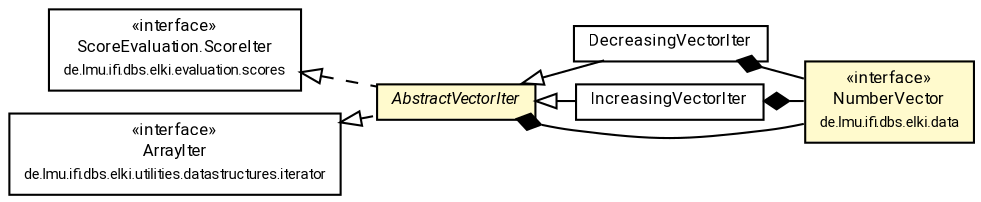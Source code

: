 #!/usr/local/bin/dot
#
# Class diagram 
# Generated by UMLGraph version R5_7_2-60-g0e99a6 (http://www.spinellis.gr/umlgraph/)
#

digraph G {
	graph [fontnames="svg"]
	edge [fontname="Roboto",fontsize=7,labelfontname="Roboto",labelfontsize=7,color="black"];
	node [fontname="Roboto",fontcolor="black",fontsize=8,shape=plaintext,margin=0,width=0,height=0];
	nodesep=0.15;
	ranksep=0.25;
	rankdir=LR;
	// de.lmu.ifi.dbs.elki.evaluation.scores.ScoreEvaluation.ScoreIter
	c1416772 [label=<<table title="de.lmu.ifi.dbs.elki.evaluation.scores.ScoreEvaluation.ScoreIter" border="0" cellborder="1" cellspacing="0" cellpadding="2" href="../ScoreEvaluation.ScoreIter.html" target="_parent">
		<tr><td><table border="0" cellspacing="0" cellpadding="1">
		<tr><td align="center" balign="center"> &#171;interface&#187; </td></tr>
		<tr><td align="center" balign="center"> <font face="Roboto">ScoreEvaluation.ScoreIter</font> </td></tr>
		<tr><td align="center" balign="center"> <font face="Roboto" point-size="7.0">de.lmu.ifi.dbs.elki.evaluation.scores</font> </td></tr>
		</table></td></tr>
		</table>>, URL="../ScoreEvaluation.ScoreIter.html"];
	// de.lmu.ifi.dbs.elki.evaluation.scores.adapter.DecreasingVectorIter
	c1416776 [label=<<table title="de.lmu.ifi.dbs.elki.evaluation.scores.adapter.DecreasingVectorIter" border="0" cellborder="1" cellspacing="0" cellpadding="2" href="DecreasingVectorIter.html" target="_parent">
		<tr><td><table border="0" cellspacing="0" cellpadding="1">
		<tr><td align="center" balign="center"> <font face="Roboto">DecreasingVectorIter</font> </td></tr>
		</table></td></tr>
		</table>>, URL="DecreasingVectorIter.html"];
	// de.lmu.ifi.dbs.elki.evaluation.scores.adapter.IncreasingVectorIter
	c1416781 [label=<<table title="de.lmu.ifi.dbs.elki.evaluation.scores.adapter.IncreasingVectorIter" border="0" cellborder="1" cellspacing="0" cellpadding="2" href="IncreasingVectorIter.html" target="_parent">
		<tr><td><table border="0" cellspacing="0" cellpadding="1">
		<tr><td align="center" balign="center"> <font face="Roboto">IncreasingVectorIter</font> </td></tr>
		</table></td></tr>
		</table>>, URL="IncreasingVectorIter.html"];
	// de.lmu.ifi.dbs.elki.evaluation.scores.adapter.AbstractVectorIter
	c1416783 [label=<<table title="de.lmu.ifi.dbs.elki.evaluation.scores.adapter.AbstractVectorIter" border="0" cellborder="1" cellspacing="0" cellpadding="2" bgcolor="lemonChiffon" href="AbstractVectorIter.html" target="_parent">
		<tr><td><table border="0" cellspacing="0" cellpadding="1">
		<tr><td align="center" balign="center"> <font face="Roboto"><i>AbstractVectorIter</i></font> </td></tr>
		</table></td></tr>
		</table>>, URL="AbstractVectorIter.html"];
	// de.lmu.ifi.dbs.elki.data.NumberVector
	c1416872 [label=<<table title="de.lmu.ifi.dbs.elki.data.NumberVector" border="0" cellborder="1" cellspacing="0" cellpadding="2" bgcolor="LemonChiffon" href="../../../data/NumberVector.html" target="_parent">
		<tr><td><table border="0" cellspacing="0" cellpadding="1">
		<tr><td align="center" balign="center"> &#171;interface&#187; </td></tr>
		<tr><td align="center" balign="center"> <font face="Roboto">NumberVector</font> </td></tr>
		<tr><td align="center" balign="center"> <font face="Roboto" point-size="7.0">de.lmu.ifi.dbs.elki.data</font> </td></tr>
		</table></td></tr>
		</table>>, URL="../../../data/NumberVector.html"];
	// de.lmu.ifi.dbs.elki.utilities.datastructures.iterator.ArrayIter
	c1417761 [label=<<table title="de.lmu.ifi.dbs.elki.utilities.datastructures.iterator.ArrayIter" border="0" cellborder="1" cellspacing="0" cellpadding="2" href="../../../utilities/datastructures/iterator/ArrayIter.html" target="_parent">
		<tr><td><table border="0" cellspacing="0" cellpadding="1">
		<tr><td align="center" balign="center"> &#171;interface&#187; </td></tr>
		<tr><td align="center" balign="center"> <font face="Roboto">ArrayIter</font> </td></tr>
		<tr><td align="center" balign="center"> <font face="Roboto" point-size="7.0">de.lmu.ifi.dbs.elki.utilities.datastructures.iterator</font> </td></tr>
		</table></td></tr>
		</table>>, URL="../../../utilities/datastructures/iterator/ArrayIter.html"];
	// de.lmu.ifi.dbs.elki.evaluation.scores.adapter.DecreasingVectorIter extends de.lmu.ifi.dbs.elki.evaluation.scores.adapter.AbstractVectorIter
	c1416783 -> c1416776 [arrowtail=empty,dir=back,weight=10];
	// de.lmu.ifi.dbs.elki.evaluation.scores.adapter.DecreasingVectorIter composed de.lmu.ifi.dbs.elki.data.NumberVector
	c1416776 -> c1416872 [arrowhead=none,arrowtail=diamond,dir=back,weight=6];
	// de.lmu.ifi.dbs.elki.evaluation.scores.adapter.IncreasingVectorIter extends de.lmu.ifi.dbs.elki.evaluation.scores.adapter.AbstractVectorIter
	c1416783 -> c1416781 [arrowtail=empty,dir=back,weight=10];
	// de.lmu.ifi.dbs.elki.evaluation.scores.adapter.IncreasingVectorIter composed de.lmu.ifi.dbs.elki.data.NumberVector
	c1416781 -> c1416872 [arrowhead=none,arrowtail=diamond,dir=back,weight=6];
	// de.lmu.ifi.dbs.elki.evaluation.scores.adapter.AbstractVectorIter implements de.lmu.ifi.dbs.elki.evaluation.scores.ScoreEvaluation.ScoreIter
	c1416772 -> c1416783 [arrowtail=empty,style=dashed,dir=back,weight=9];
	// de.lmu.ifi.dbs.elki.evaluation.scores.adapter.AbstractVectorIter implements de.lmu.ifi.dbs.elki.utilities.datastructures.iterator.ArrayIter
	c1417761 -> c1416783 [arrowtail=empty,style=dashed,dir=back,weight=9];
	// de.lmu.ifi.dbs.elki.evaluation.scores.adapter.AbstractVectorIter composed de.lmu.ifi.dbs.elki.data.NumberVector
	c1416783 -> c1416872 [arrowhead=none,arrowtail=diamond,dir=back,weight=6];
}


